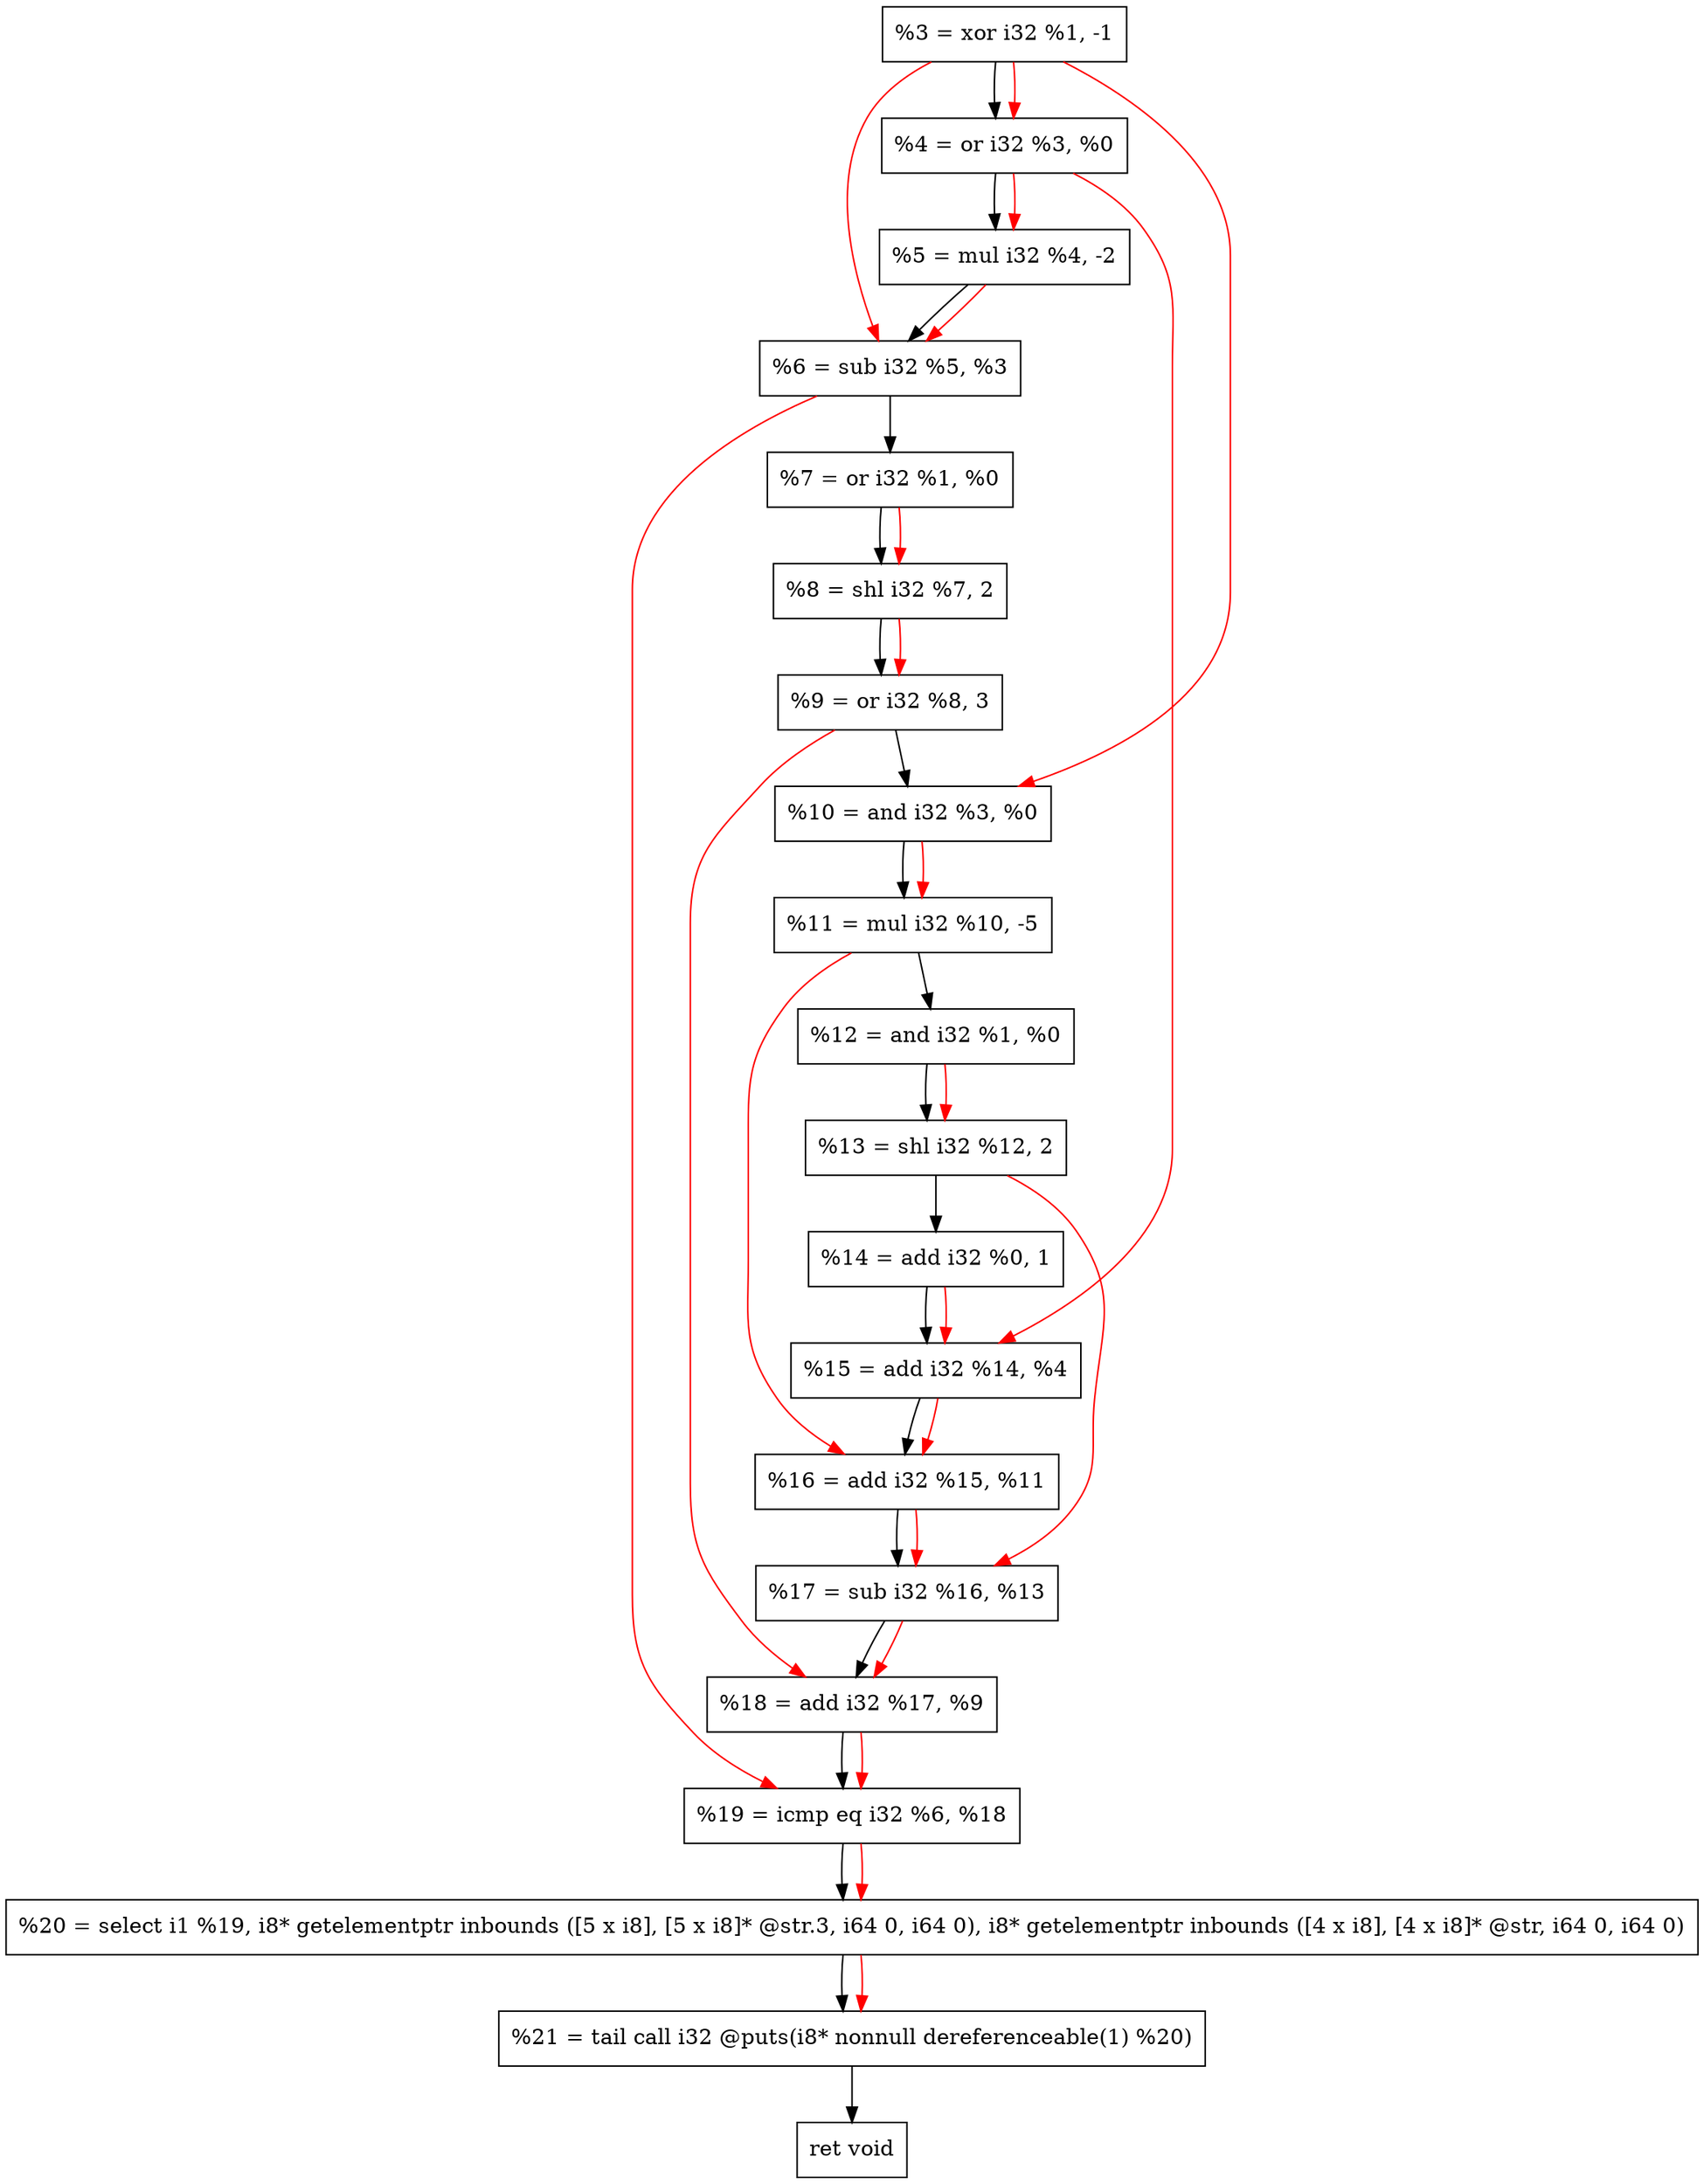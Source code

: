 digraph "DFG for'crackme' function" {
	Node0xcc6a30[shape=record, label="  %3 = xor i32 %1, -1"];
	Node0xcc6aa0[shape=record, label="  %4 = or i32 %3, %0"];
	Node0xcc6b60[shape=record, label="  %5 = mul i32 %4, -2"];
	Node0xcc6bd0[shape=record, label="  %6 = sub i32 %5, %3"];
	Node0xcc6c40[shape=record, label="  %7 = or i32 %1, %0"];
	Node0xcc6ce0[shape=record, label="  %8 = shl i32 %7, 2"];
	Node0xcc6d80[shape=record, label="  %9 = or i32 %8, 3"];
	Node0xcc6df0[shape=record, label="  %10 = and i32 %3, %0"];
	Node0xcc6e90[shape=record, label="  %11 = mul i32 %10, -5"];
	Node0xcc6f00[shape=record, label="  %12 = and i32 %1, %0"];
	Node0xcc6f70[shape=record, label="  %13 = shl i32 %12, 2"];
	Node0xcc7010[shape=record, label="  %14 = add i32 %0, 1"];
	Node0xcc7080[shape=record, label="  %15 = add i32 %14, %4"];
	Node0xcc70f0[shape=record, label="  %16 = add i32 %15, %11"];
	Node0xcc7160[shape=record, label="  %17 = sub i32 %16, %13"];
	Node0xcc71d0[shape=record, label="  %18 = add i32 %17, %9"];
	Node0xcc7240[shape=record, label="  %19 = icmp eq i32 %6, %18"];
	Node0xc67268[shape=record, label="  %20 = select i1 %19, i8* getelementptr inbounds ([5 x i8], [5 x i8]* @str.3, i64 0, i64 0), i8* getelementptr inbounds ([4 x i8], [4 x i8]* @str, i64 0, i64 0)"];
	Node0xcc76e0[shape=record, label="  %21 = tail call i32 @puts(i8* nonnull dereferenceable(1) %20)"];
	Node0xcc7730[shape=record, label="  ret void"];
	Node0xcc6a30 -> Node0xcc6aa0;
	Node0xcc6aa0 -> Node0xcc6b60;
	Node0xcc6b60 -> Node0xcc6bd0;
	Node0xcc6bd0 -> Node0xcc6c40;
	Node0xcc6c40 -> Node0xcc6ce0;
	Node0xcc6ce0 -> Node0xcc6d80;
	Node0xcc6d80 -> Node0xcc6df0;
	Node0xcc6df0 -> Node0xcc6e90;
	Node0xcc6e90 -> Node0xcc6f00;
	Node0xcc6f00 -> Node0xcc6f70;
	Node0xcc6f70 -> Node0xcc7010;
	Node0xcc7010 -> Node0xcc7080;
	Node0xcc7080 -> Node0xcc70f0;
	Node0xcc70f0 -> Node0xcc7160;
	Node0xcc7160 -> Node0xcc71d0;
	Node0xcc71d0 -> Node0xcc7240;
	Node0xcc7240 -> Node0xc67268;
	Node0xc67268 -> Node0xcc76e0;
	Node0xcc76e0 -> Node0xcc7730;
edge [color=red]
	Node0xcc6a30 -> Node0xcc6aa0;
	Node0xcc6aa0 -> Node0xcc6b60;
	Node0xcc6b60 -> Node0xcc6bd0;
	Node0xcc6a30 -> Node0xcc6bd0;
	Node0xcc6c40 -> Node0xcc6ce0;
	Node0xcc6ce0 -> Node0xcc6d80;
	Node0xcc6a30 -> Node0xcc6df0;
	Node0xcc6df0 -> Node0xcc6e90;
	Node0xcc6f00 -> Node0xcc6f70;
	Node0xcc7010 -> Node0xcc7080;
	Node0xcc6aa0 -> Node0xcc7080;
	Node0xcc7080 -> Node0xcc70f0;
	Node0xcc6e90 -> Node0xcc70f0;
	Node0xcc70f0 -> Node0xcc7160;
	Node0xcc6f70 -> Node0xcc7160;
	Node0xcc7160 -> Node0xcc71d0;
	Node0xcc6d80 -> Node0xcc71d0;
	Node0xcc6bd0 -> Node0xcc7240;
	Node0xcc71d0 -> Node0xcc7240;
	Node0xcc7240 -> Node0xc67268;
	Node0xc67268 -> Node0xcc76e0;
}
